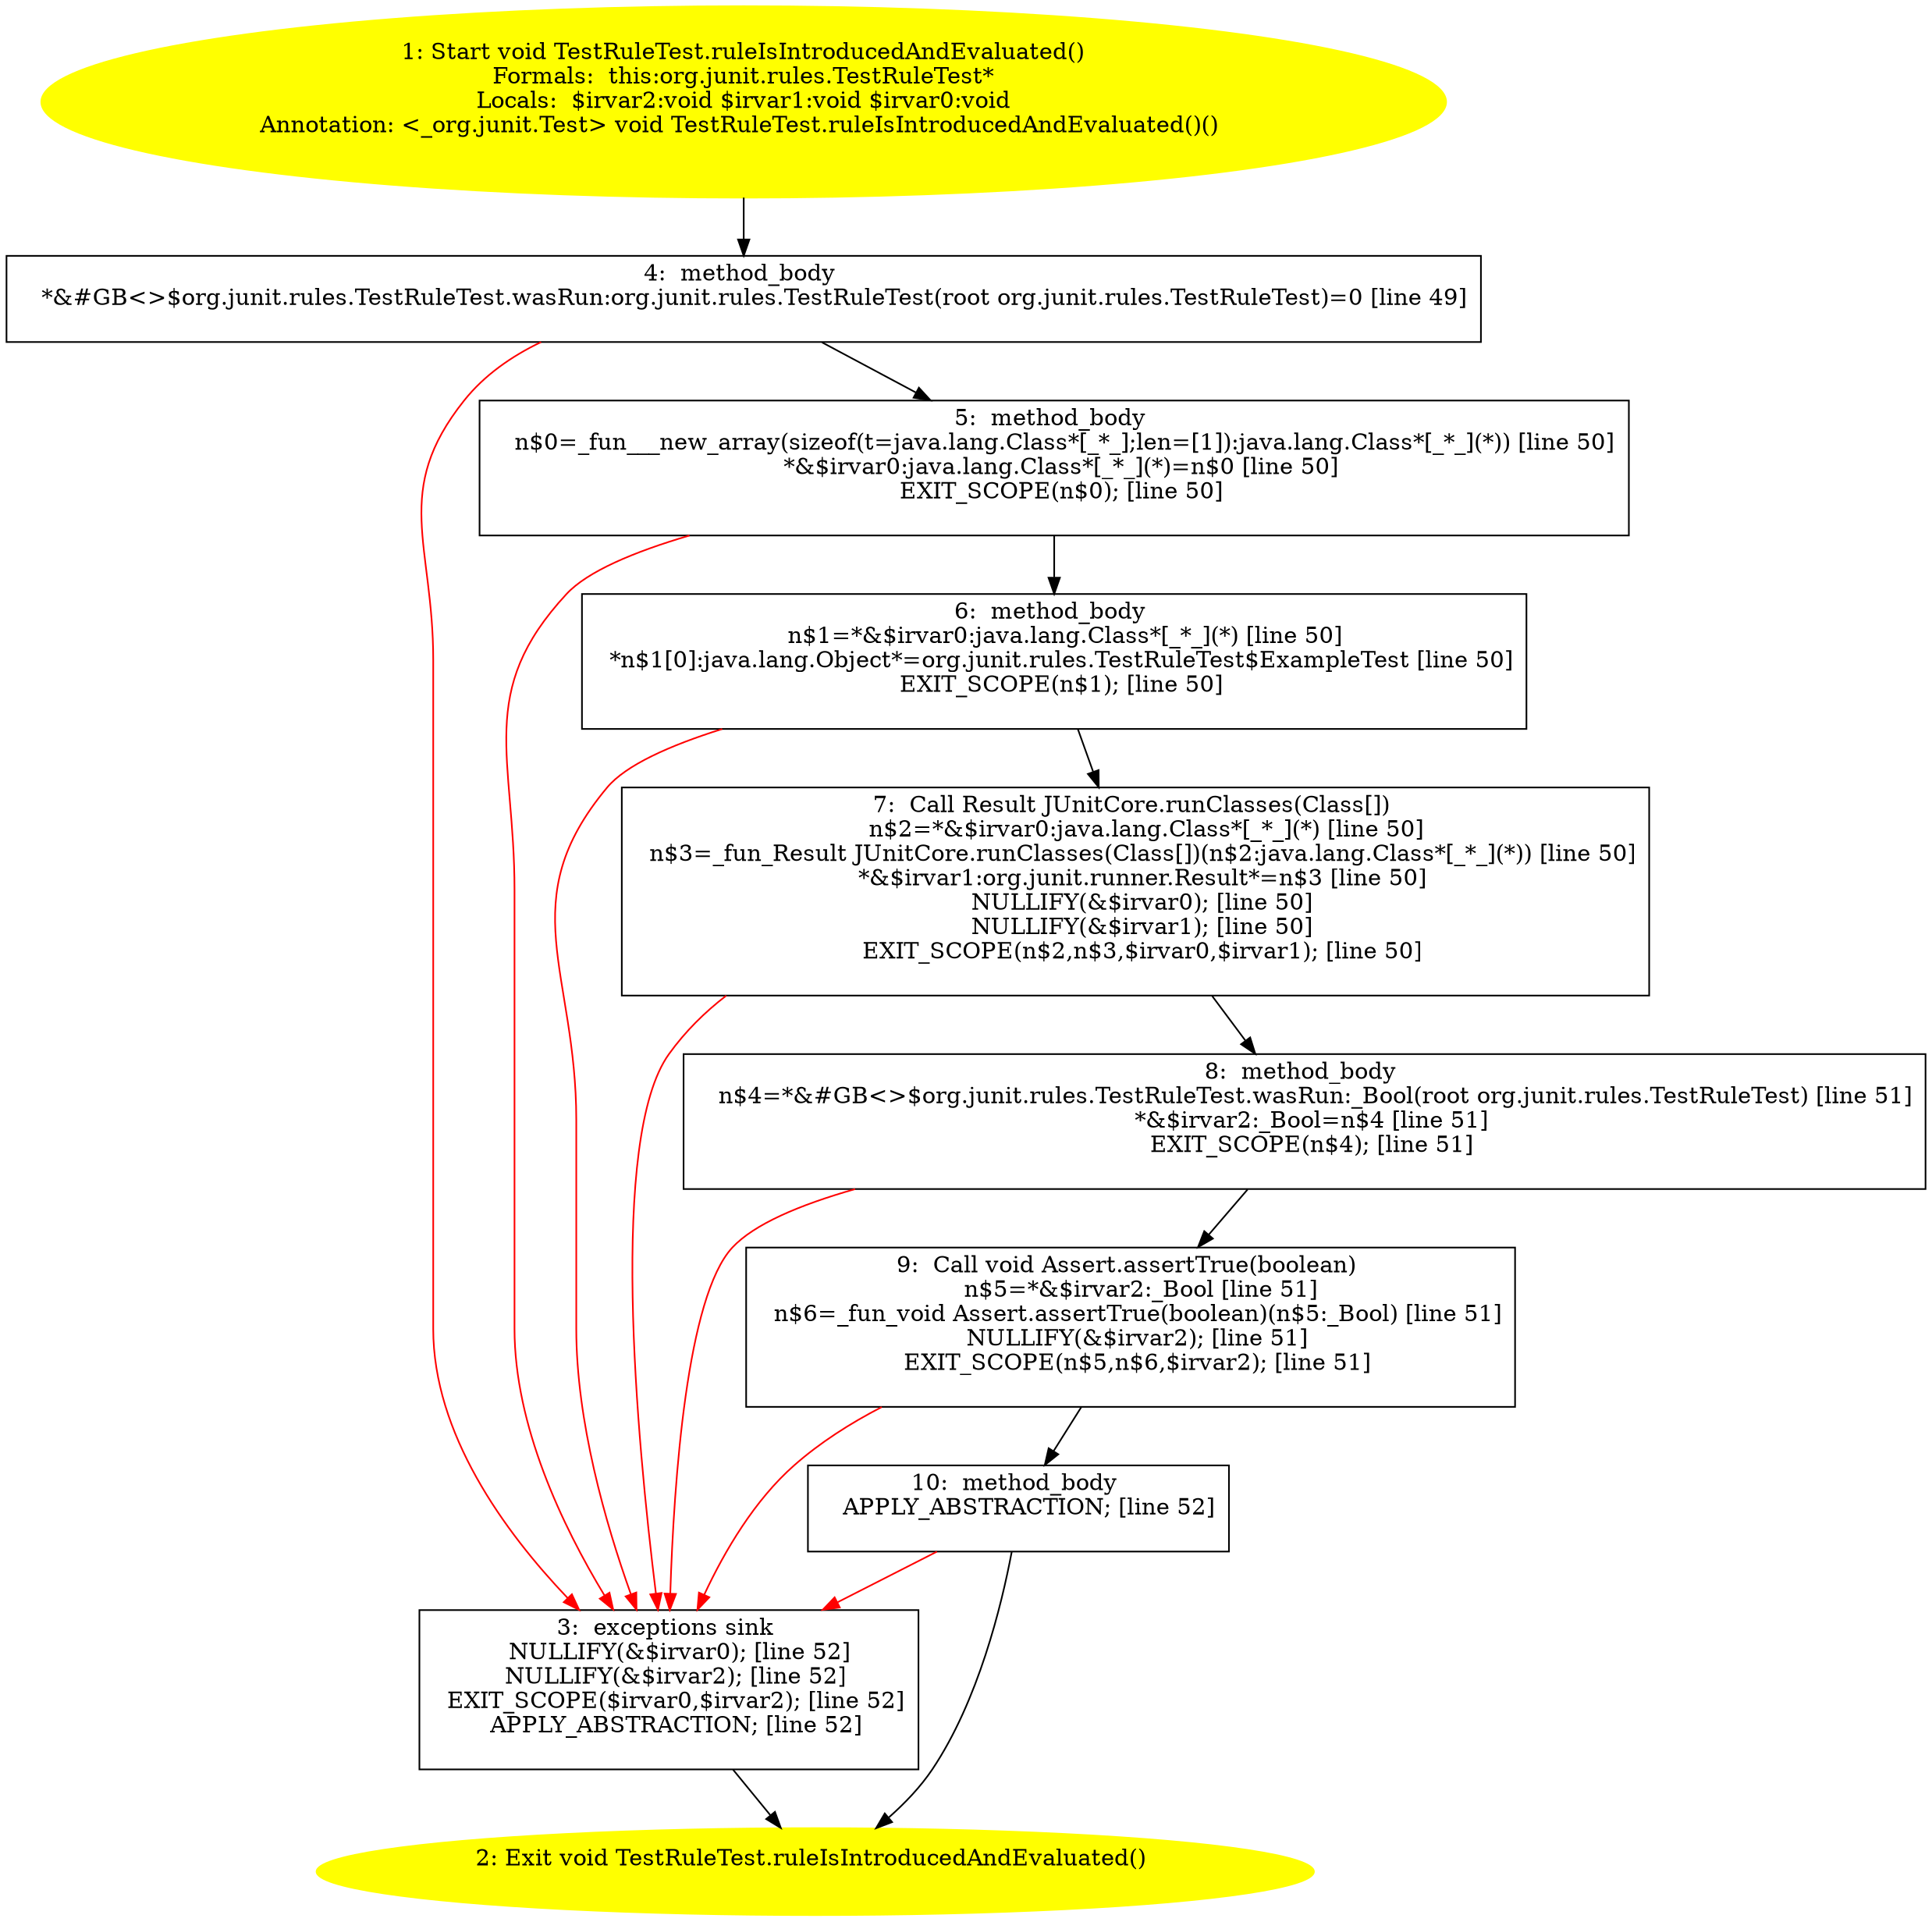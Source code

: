 /* @generated */
digraph cfg {
"org.junit.rules.TestRuleTest.ruleIsIntroducedAndEvaluated():void.2797ed097dac0cabcef1166bbbc52952_1" [label="1: Start void TestRuleTest.ruleIsIntroducedAndEvaluated()\nFormals:  this:org.junit.rules.TestRuleTest*\nLocals:  $irvar2:void $irvar1:void $irvar0:void\nAnnotation: <_org.junit.Test> void TestRuleTest.ruleIsIntroducedAndEvaluated()() \n  " color=yellow style=filled]
	

	 "org.junit.rules.TestRuleTest.ruleIsIntroducedAndEvaluated():void.2797ed097dac0cabcef1166bbbc52952_1" -> "org.junit.rules.TestRuleTest.ruleIsIntroducedAndEvaluated():void.2797ed097dac0cabcef1166bbbc52952_4" ;
"org.junit.rules.TestRuleTest.ruleIsIntroducedAndEvaluated():void.2797ed097dac0cabcef1166bbbc52952_2" [label="2: Exit void TestRuleTest.ruleIsIntroducedAndEvaluated() \n  " color=yellow style=filled]
	

"org.junit.rules.TestRuleTest.ruleIsIntroducedAndEvaluated():void.2797ed097dac0cabcef1166bbbc52952_3" [label="3:  exceptions sink \n   NULLIFY(&$irvar0); [line 52]\n  NULLIFY(&$irvar2); [line 52]\n  EXIT_SCOPE($irvar0,$irvar2); [line 52]\n  APPLY_ABSTRACTION; [line 52]\n " shape="box"]
	

	 "org.junit.rules.TestRuleTest.ruleIsIntroducedAndEvaluated():void.2797ed097dac0cabcef1166bbbc52952_3" -> "org.junit.rules.TestRuleTest.ruleIsIntroducedAndEvaluated():void.2797ed097dac0cabcef1166bbbc52952_2" ;
"org.junit.rules.TestRuleTest.ruleIsIntroducedAndEvaluated():void.2797ed097dac0cabcef1166bbbc52952_4" [label="4:  method_body \n   *&#GB<>$org.junit.rules.TestRuleTest.wasRun:org.junit.rules.TestRuleTest(root org.junit.rules.TestRuleTest)=0 [line 49]\n " shape="box"]
	

	 "org.junit.rules.TestRuleTest.ruleIsIntroducedAndEvaluated():void.2797ed097dac0cabcef1166bbbc52952_4" -> "org.junit.rules.TestRuleTest.ruleIsIntroducedAndEvaluated():void.2797ed097dac0cabcef1166bbbc52952_5" ;
	 "org.junit.rules.TestRuleTest.ruleIsIntroducedAndEvaluated():void.2797ed097dac0cabcef1166bbbc52952_4" -> "org.junit.rules.TestRuleTest.ruleIsIntroducedAndEvaluated():void.2797ed097dac0cabcef1166bbbc52952_3" [color="red" ];
"org.junit.rules.TestRuleTest.ruleIsIntroducedAndEvaluated():void.2797ed097dac0cabcef1166bbbc52952_5" [label="5:  method_body \n   n$0=_fun___new_array(sizeof(t=java.lang.Class*[_*_];len=[1]):java.lang.Class*[_*_](*)) [line 50]\n  *&$irvar0:java.lang.Class*[_*_](*)=n$0 [line 50]\n  EXIT_SCOPE(n$0); [line 50]\n " shape="box"]
	

	 "org.junit.rules.TestRuleTest.ruleIsIntroducedAndEvaluated():void.2797ed097dac0cabcef1166bbbc52952_5" -> "org.junit.rules.TestRuleTest.ruleIsIntroducedAndEvaluated():void.2797ed097dac0cabcef1166bbbc52952_6" ;
	 "org.junit.rules.TestRuleTest.ruleIsIntroducedAndEvaluated():void.2797ed097dac0cabcef1166bbbc52952_5" -> "org.junit.rules.TestRuleTest.ruleIsIntroducedAndEvaluated():void.2797ed097dac0cabcef1166bbbc52952_3" [color="red" ];
"org.junit.rules.TestRuleTest.ruleIsIntroducedAndEvaluated():void.2797ed097dac0cabcef1166bbbc52952_6" [label="6:  method_body \n   n$1=*&$irvar0:java.lang.Class*[_*_](*) [line 50]\n  *n$1[0]:java.lang.Object*=org.junit.rules.TestRuleTest$ExampleTest [line 50]\n  EXIT_SCOPE(n$1); [line 50]\n " shape="box"]
	

	 "org.junit.rules.TestRuleTest.ruleIsIntroducedAndEvaluated():void.2797ed097dac0cabcef1166bbbc52952_6" -> "org.junit.rules.TestRuleTest.ruleIsIntroducedAndEvaluated():void.2797ed097dac0cabcef1166bbbc52952_7" ;
	 "org.junit.rules.TestRuleTest.ruleIsIntroducedAndEvaluated():void.2797ed097dac0cabcef1166bbbc52952_6" -> "org.junit.rules.TestRuleTest.ruleIsIntroducedAndEvaluated():void.2797ed097dac0cabcef1166bbbc52952_3" [color="red" ];
"org.junit.rules.TestRuleTest.ruleIsIntroducedAndEvaluated():void.2797ed097dac0cabcef1166bbbc52952_7" [label="7:  Call Result JUnitCore.runClasses(Class[]) \n   n$2=*&$irvar0:java.lang.Class*[_*_](*) [line 50]\n  n$3=_fun_Result JUnitCore.runClasses(Class[])(n$2:java.lang.Class*[_*_](*)) [line 50]\n  *&$irvar1:org.junit.runner.Result*=n$3 [line 50]\n  NULLIFY(&$irvar0); [line 50]\n  NULLIFY(&$irvar1); [line 50]\n  EXIT_SCOPE(n$2,n$3,$irvar0,$irvar1); [line 50]\n " shape="box"]
	

	 "org.junit.rules.TestRuleTest.ruleIsIntroducedAndEvaluated():void.2797ed097dac0cabcef1166bbbc52952_7" -> "org.junit.rules.TestRuleTest.ruleIsIntroducedAndEvaluated():void.2797ed097dac0cabcef1166bbbc52952_8" ;
	 "org.junit.rules.TestRuleTest.ruleIsIntroducedAndEvaluated():void.2797ed097dac0cabcef1166bbbc52952_7" -> "org.junit.rules.TestRuleTest.ruleIsIntroducedAndEvaluated():void.2797ed097dac0cabcef1166bbbc52952_3" [color="red" ];
"org.junit.rules.TestRuleTest.ruleIsIntroducedAndEvaluated():void.2797ed097dac0cabcef1166bbbc52952_8" [label="8:  method_body \n   n$4=*&#GB<>$org.junit.rules.TestRuleTest.wasRun:_Bool(root org.junit.rules.TestRuleTest) [line 51]\n  *&$irvar2:_Bool=n$4 [line 51]\n  EXIT_SCOPE(n$4); [line 51]\n " shape="box"]
	

	 "org.junit.rules.TestRuleTest.ruleIsIntroducedAndEvaluated():void.2797ed097dac0cabcef1166bbbc52952_8" -> "org.junit.rules.TestRuleTest.ruleIsIntroducedAndEvaluated():void.2797ed097dac0cabcef1166bbbc52952_9" ;
	 "org.junit.rules.TestRuleTest.ruleIsIntroducedAndEvaluated():void.2797ed097dac0cabcef1166bbbc52952_8" -> "org.junit.rules.TestRuleTest.ruleIsIntroducedAndEvaluated():void.2797ed097dac0cabcef1166bbbc52952_3" [color="red" ];
"org.junit.rules.TestRuleTest.ruleIsIntroducedAndEvaluated():void.2797ed097dac0cabcef1166bbbc52952_9" [label="9:  Call void Assert.assertTrue(boolean) \n   n$5=*&$irvar2:_Bool [line 51]\n  n$6=_fun_void Assert.assertTrue(boolean)(n$5:_Bool) [line 51]\n  NULLIFY(&$irvar2); [line 51]\n  EXIT_SCOPE(n$5,n$6,$irvar2); [line 51]\n " shape="box"]
	

	 "org.junit.rules.TestRuleTest.ruleIsIntroducedAndEvaluated():void.2797ed097dac0cabcef1166bbbc52952_9" -> "org.junit.rules.TestRuleTest.ruleIsIntroducedAndEvaluated():void.2797ed097dac0cabcef1166bbbc52952_10" ;
	 "org.junit.rules.TestRuleTest.ruleIsIntroducedAndEvaluated():void.2797ed097dac0cabcef1166bbbc52952_9" -> "org.junit.rules.TestRuleTest.ruleIsIntroducedAndEvaluated():void.2797ed097dac0cabcef1166bbbc52952_3" [color="red" ];
"org.junit.rules.TestRuleTest.ruleIsIntroducedAndEvaluated():void.2797ed097dac0cabcef1166bbbc52952_10" [label="10:  method_body \n   APPLY_ABSTRACTION; [line 52]\n " shape="box"]
	

	 "org.junit.rules.TestRuleTest.ruleIsIntroducedAndEvaluated():void.2797ed097dac0cabcef1166bbbc52952_10" -> "org.junit.rules.TestRuleTest.ruleIsIntroducedAndEvaluated():void.2797ed097dac0cabcef1166bbbc52952_2" ;
	 "org.junit.rules.TestRuleTest.ruleIsIntroducedAndEvaluated():void.2797ed097dac0cabcef1166bbbc52952_10" -> "org.junit.rules.TestRuleTest.ruleIsIntroducedAndEvaluated():void.2797ed097dac0cabcef1166bbbc52952_3" [color="red" ];
}

